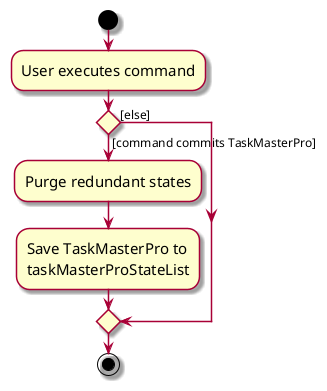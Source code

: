 @startuml
skin rose
skinparam ActivityFontSize 15
skinparam ArrowFontSize 12
start
:User executes command;

'Since the beta syntax does not support placing the condition outside the
'diamond we place it as the true branch instead.

if () then ([command commits TaskMasterPro])
    :Purge redundant states;
    :Save TaskMasterPro to
    taskMasterProStateList;
else ([else])
endif
stop
@enduml
